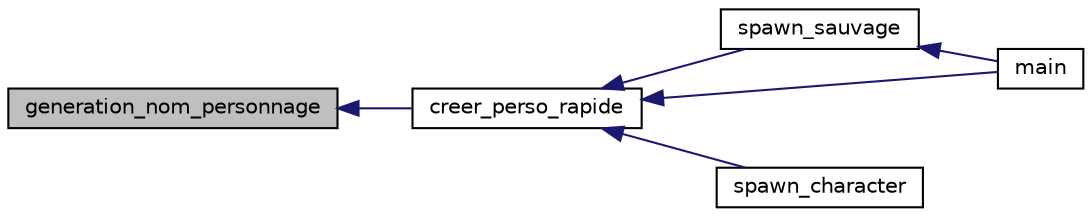 digraph "generation_nom_personnage"
{
 // INTERACTIVE_SVG=YES
  bgcolor="transparent";
  edge [fontname="Helvetica",fontsize="10",labelfontname="Helvetica",labelfontsize="10"];
  node [fontname="Helvetica",fontsize="10",shape=record];
  rankdir="LR";
  Node1 [label="generation_nom_personnage",height=0.2,width=0.4,color="black", fillcolor="grey75", style="filled", fontcolor="black"];
  Node1 -> Node2 [dir="back",color="midnightblue",fontsize="10",style="solid"];
  Node2 [label="creer_perso_rapide",height=0.2,width=0.4,color="black",URL="$_minimale_8c.html#a59cfde1d574adf960660220d74a3d3d4",tooltip="Création brève de perso. "];
  Node2 -> Node3 [dir="back",color="midnightblue",fontsize="10",style="solid"];
  Node3 [label="spawn_sauvage",height=0.2,width=0.4,color="black",URL="$_minimale_8c.html#ae5778c7cb58f5d0dc868b2c3f632574e",tooltip="Créé un personnage du camp neutre à une position aléatoire sur le terrain. "];
  Node3 -> Node4 [dir="back",color="midnightblue",fontsize="10",style="solid"];
  Node4 [label="main",height=0.2,width=0.4,color="black",URL="$_minimale_8c.html#ae66f6b31b5ad750f1fe042a706a4e3d4",tooltip="Fonction principale Fonction principale qui permet de jouer en mode Kill&#39;em&#39;all. "];
  Node2 -> Node5 [dir="back",color="midnightblue",fontsize="10",style="solid"];
  Node5 [label="spawn_character",height=0.2,width=0.4,color="black",URL="$_minimale_8c.html#a670d6c4a5f077fec01afb7b253ddc320",tooltip="Permet la création d&#39;un personnage joueur à une position aléatoire. "];
  Node2 -> Node4 [dir="back",color="midnightblue",fontsize="10",style="solid"];
}
